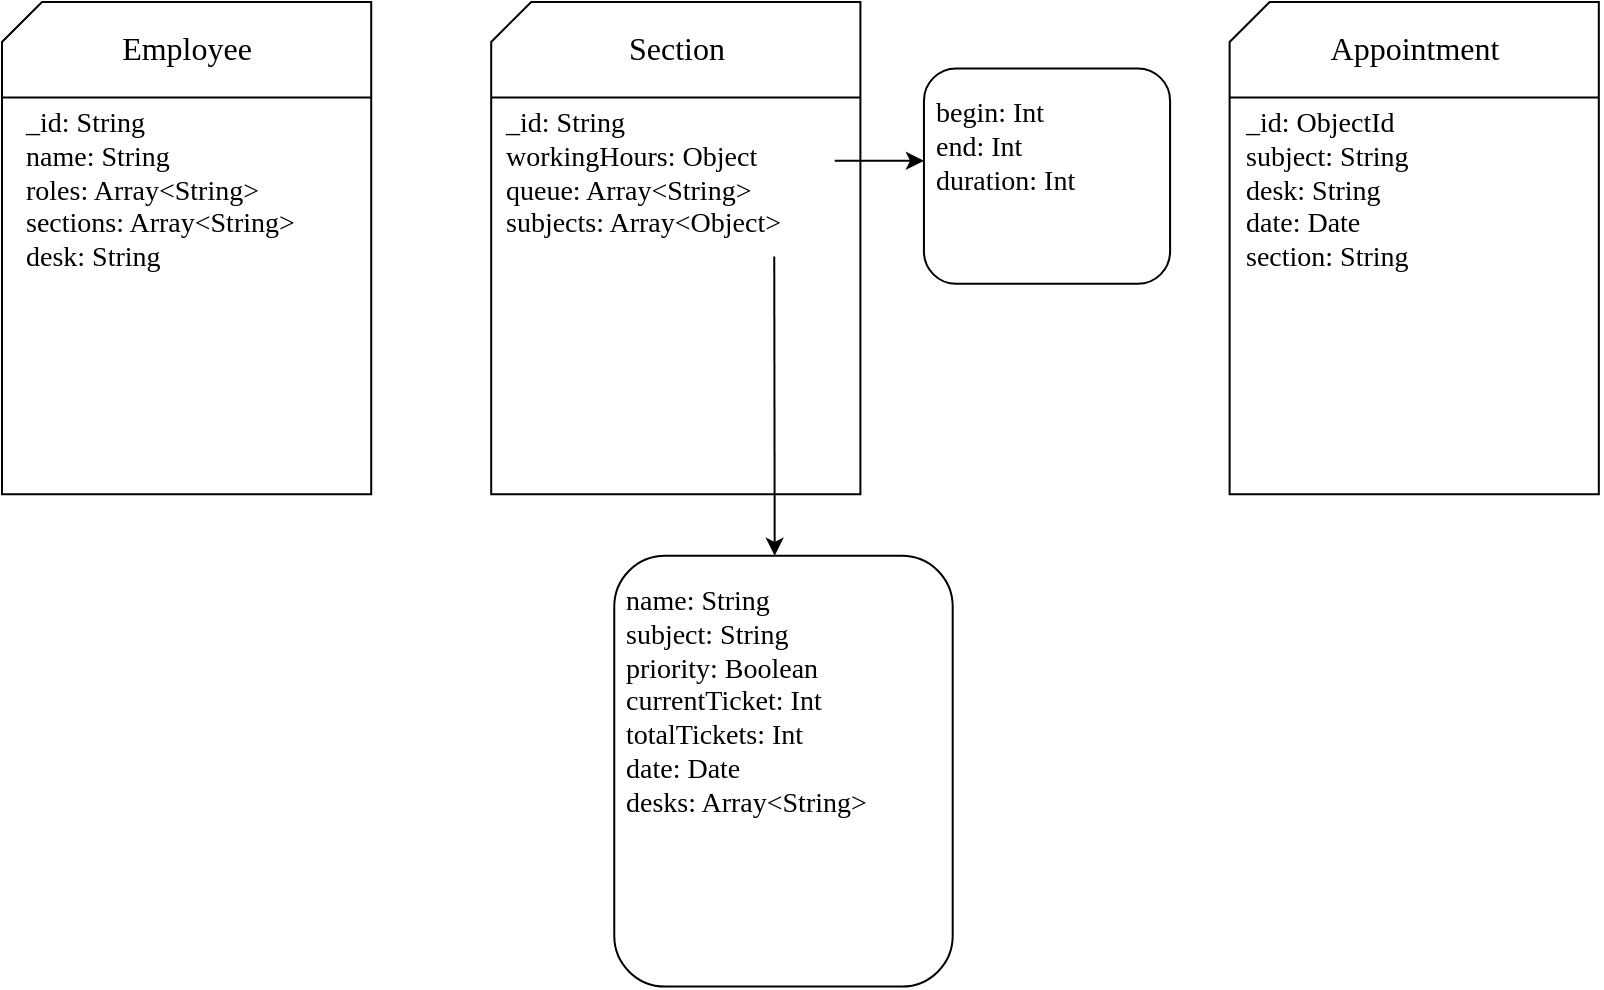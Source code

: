 <mxfile version="14.6.13" type="device" pages="2"><diagram id="72kFQTjzaicqqaD0A5KU" name="Page-2"><mxGraphModel dx="488" dy="282" grid="1" gridSize="10" guides="1" tooltips="1" connect="1" arrows="1" fold="1" page="1" pageScale="1" pageWidth="850" pageHeight="1100" math="0" shadow="0"><root><mxCell id="h0LkPwdTdKEwU0u6_0LF-0"/><mxCell id="h0LkPwdTdKEwU0u6_0LF-1" parent="h0LkPwdTdKEwU0u6_0LF-0"/><mxCell id="b9SBnPHd5xQpU-NVBTw0-0" value="" style="group;aspect=fixed;" vertex="1" connectable="0" parent="h0LkPwdTdKEwU0u6_0LF-1"><mxGeometry x="20" y="80" width="798.41" height="492.27" as="geometry"/></mxCell><mxCell id="h0LkPwdTdKEwU0u6_0LF-2" value="" style="shape=card;whiteSpace=wrap;html=1;align=left;size=20;" parent="b9SBnPHd5xQpU-NVBTw0-0" vertex="1"><mxGeometry width="184.603" height="246.135" as="geometry"/></mxCell><mxCell id="h0LkPwdTdKEwU0u6_0LF-3" value="" style="endArrow=none;html=1;entryX=0;entryY=0;entryDx=0;entryDy=20;entryPerimeter=0;exitX=1;exitY=0.125;exitDx=0;exitDy=0;exitPerimeter=0;" parent="b9SBnPHd5xQpU-NVBTw0-0" edge="1"><mxGeometry width="50" height="50" relative="1" as="geometry"><mxPoint x="184.603" y="47.689" as="sourcePoint"/><mxPoint y="47.689" as="targetPoint"/></mxGeometry></mxCell><mxCell id="h0LkPwdTdKEwU0u6_0LF-4" value="&lt;font face=&quot;Verdana&quot; style=&quot;font-size: 16px;&quot;&gt;Employee&lt;/font&gt;" style="text;html=1;strokeColor=none;fillColor=none;align=center;verticalAlign=middle;whiteSpace=wrap;rounded=0;fontSize=16;" parent="b9SBnPHd5xQpU-NVBTw0-0" vertex="1"><mxGeometry width="184.603" height="46.15" as="geometry"/></mxCell><mxCell id="h0LkPwdTdKEwU0u6_0LF-5" value="&lt;font style=&quot;font-size: 14px;&quot;&gt;_id: String&lt;br style=&quot;font-size: 14px;&quot;&gt;name: String&lt;br style=&quot;font-size: 14px;&quot;&gt;roles: Array&amp;lt;String&amp;gt;&lt;br style=&quot;font-size: 14px;&quot;&gt;sections: Array&amp;lt;String&amp;gt;&lt;br style=&quot;font-size: 14px;&quot;&gt;desk: String&lt;br style=&quot;font-size: 14px;&quot;&gt;&lt;/font&gt;" style="text;html=1;strokeColor=none;fillColor=none;align=left;verticalAlign=top;whiteSpace=wrap;rounded=0;fontFamily=Verdana;fontSize=14;" parent="b9SBnPHd5xQpU-NVBTw0-0" vertex="1"><mxGeometry x="10" y="46.15" width="174.6" height="199.98" as="geometry"/></mxCell><mxCell id="h0LkPwdTdKEwU0u6_0LF-6" value="" style="shape=card;whiteSpace=wrap;html=1;align=left;size=20;" parent="b9SBnPHd5xQpU-NVBTw0-0" vertex="1"><mxGeometry x="244.6" width="184.603" height="246.135" as="geometry"/></mxCell><mxCell id="h0LkPwdTdKEwU0u6_0LF-7" value="" style="endArrow=none;html=1;entryX=0;entryY=0;entryDx=0;entryDy=20;entryPerimeter=0;exitX=1;exitY=0.125;exitDx=0;exitDy=0;exitPerimeter=0;" parent="b9SBnPHd5xQpU-NVBTw0-0" edge="1"><mxGeometry width="50" height="50" relative="1" as="geometry"><mxPoint x="429.203" y="47.689" as="sourcePoint"/><mxPoint x="244.6" y="47.689" as="targetPoint"/></mxGeometry></mxCell><mxCell id="h0LkPwdTdKEwU0u6_0LF-8" value="&lt;font face=&quot;Verdana&quot; style=&quot;font-size: 16px;&quot;&gt;Section&lt;/font&gt;" style="text;html=1;strokeColor=none;fillColor=none;align=center;verticalAlign=middle;whiteSpace=wrap;rounded=0;fontSize=16;" parent="b9SBnPHd5xQpU-NVBTw0-0" vertex="1"><mxGeometry x="244.6" width="184.603" height="46.15" as="geometry"/></mxCell><mxCell id="h0LkPwdTdKEwU0u6_0LF-9" value="&lt;font style=&quot;font-size: 14px;&quot;&gt;_id: String&lt;br style=&quot;font-size: 14px;&quot;&gt;workingHours: Object&lt;br style=&quot;font-size: 14px;&quot;&gt;queue: Array&amp;lt;String&amp;gt;&lt;br style=&quot;font-size: 14px;&quot;&gt;subjects: Array&amp;lt;Object&amp;gt;&lt;br style=&quot;font-size: 14px;&quot;&gt;&lt;/font&gt;" style="text;html=1;strokeColor=none;fillColor=none;align=left;verticalAlign=top;whiteSpace=wrap;rounded=0;fontFamily=Verdana;fontSize=14;" parent="b9SBnPHd5xQpU-NVBTw0-0" vertex="1"><mxGeometry x="250" y="46.15" width="179.2" height="199.98" as="geometry"/></mxCell><mxCell id="h0LkPwdTdKEwU0u6_0LF-10" value="" style="shape=card;whiteSpace=wrap;html=1;align=left;size=20;" parent="b9SBnPHd5xQpU-NVBTw0-0" vertex="1"><mxGeometry x="613.807" width="184.603" height="246.135" as="geometry"/></mxCell><mxCell id="h0LkPwdTdKEwU0u6_0LF-11" value="" style="endArrow=none;html=1;entryX=0;entryY=0;entryDx=0;entryDy=20;entryPerimeter=0;exitX=1;exitY=0.125;exitDx=0;exitDy=0;exitPerimeter=0;" parent="b9SBnPHd5xQpU-NVBTw0-0" edge="1"><mxGeometry width="50" height="50" relative="1" as="geometry"><mxPoint x="798.41" y="47.689" as="sourcePoint"/><mxPoint x="613.807" y="47.689" as="targetPoint"/></mxGeometry></mxCell><mxCell id="h0LkPwdTdKEwU0u6_0LF-12" value="&lt;font face=&quot;Verdana&quot; style=&quot;font-size: 16px;&quot;&gt;Appointment&lt;/font&gt;" style="text;html=1;strokeColor=none;fillColor=none;align=center;verticalAlign=middle;whiteSpace=wrap;rounded=0;fontSize=16;" parent="b9SBnPHd5xQpU-NVBTw0-0" vertex="1"><mxGeometry x="613.807" width="184.603" height="46.15" as="geometry"/></mxCell><mxCell id="h0LkPwdTdKEwU0u6_0LF-13" value="&lt;font style=&quot;font-size: 14px;&quot;&gt;_id: ObjectId&lt;br style=&quot;font-size: 14px;&quot;&gt;subject: String&lt;br style=&quot;font-size: 14px;&quot;&gt;desk: String&lt;br style=&quot;font-size: 14px;&quot;&gt;date: Date&lt;br style=&quot;font-size: 14px;&quot;&gt;section: String&lt;br style=&quot;font-size: 14px;&quot;&gt;&lt;/font&gt;" style="text;html=1;strokeColor=none;fillColor=none;align=left;verticalAlign=top;whiteSpace=wrap;rounded=0;fontFamily=Verdana;fontSize=14;" parent="b9SBnPHd5xQpU-NVBTw0-0" vertex="1"><mxGeometry x="620" y="46.15" width="178.41" height="199.98" as="geometry"/></mxCell><mxCell id="h0LkPwdTdKEwU0u6_0LF-18" value="&lt;font style=&quot;font-size: 14px;&quot;&gt;begin: Int&lt;br style=&quot;font-size: 14px;&quot;&gt;end: Int&lt;br style=&quot;font-size: 14px;&quot;&gt;duration: Int&lt;/font&gt;" style="rounded=1;whiteSpace=wrap;html=1;fontFamily=Verdana;align=left;verticalAlign=top;spacingTop=8;spacingLeft=4;fontSize=14;" parent="b9SBnPHd5xQpU-NVBTw0-0" vertex="1"><mxGeometry x="460.97" y="33.225" width="123.069" height="107.684" as="geometry"/></mxCell><mxCell id="h0LkPwdTdKEwU0u6_0LF-20" value="" style="endArrow=classic;html=1;" parent="b9SBnPHd5xQpU-NVBTw0-0" edge="1"><mxGeometry width="50" height="50" relative="1" as="geometry"><mxPoint x="416.358" y="79.376" as="sourcePoint"/><mxPoint x="460.97" y="79.376" as="targetPoint"/></mxGeometry></mxCell><mxCell id="h0LkPwdTdKEwU0u6_0LF-21" value="" style="endArrow=classic;html=1;entryX=0.474;entryY=0;entryDx=0;entryDy=0;entryPerimeter=0;" parent="b9SBnPHd5xQpU-NVBTw0-0" edge="1" target="h0LkPwdTdKEwU0u6_0LF-22"><mxGeometry width="50" height="50" relative="1" as="geometry"><mxPoint x="386.129" y="127.218" as="sourcePoint"/><mxPoint x="386.129" y="234.902" as="targetPoint"/></mxGeometry></mxCell><mxCell id="h0LkPwdTdKEwU0u6_0LF-22" value="&lt;font style=&quot;font-size: 14px;&quot;&gt;name: String&lt;br style=&quot;font-size: 14px;&quot;&gt;subject: String&lt;br style=&quot;font-size: 14px;&quot;&gt;priority: Boolean&lt;br style=&quot;font-size: 14px;&quot;&gt;currentTicket: Int&lt;br style=&quot;font-size: 14px;&quot;&gt;totalTickets: Int&lt;br style=&quot;font-size: 14px;&quot;&gt;date: Date&lt;br style=&quot;font-size: 14px;&quot;&gt;desks: Array&amp;lt;String&amp;gt;&lt;/font&gt;" style="rounded=1;whiteSpace=wrap;html=1;fontFamily=Verdana;align=left;verticalAlign=top;spacingTop=8;spacingLeft=4;fontSize=14;" parent="b9SBnPHd5xQpU-NVBTw0-0" vertex="1"><mxGeometry x="306.134" y="276.902" width="169.22" height="215.368" as="geometry"/></mxCell></root></mxGraphModel></diagram><diagram id="7xfP2NXhJGa2MIKvEdnf" name="Page-1"><mxGraphModel dx="853" dy="493" grid="1" gridSize="10" guides="1" tooltips="1" connect="1" arrows="1" fold="1" page="1" pageScale="1" pageWidth="1169" pageHeight="827" math="0" shadow="0"><root><mxCell id="0"/><mxCell id="1" parent="0"/><mxCell id="7HOpr59rsEKOB2kJinZ7-8" value="" style="shape=card;whiteSpace=wrap;html=1;align=left;size=20;" parent="1" vertex="1"><mxGeometry x="320" y="80" width="120" height="160" as="geometry"/></mxCell><mxCell id="7HOpr59rsEKOB2kJinZ7-9" value="" style="endArrow=none;html=1;entryX=0;entryY=0;entryDx=0;entryDy=20;entryPerimeter=0;exitX=1;exitY=0.125;exitDx=0;exitDy=0;exitPerimeter=0;" parent="1" edge="1"><mxGeometry width="50" height="50" relative="1" as="geometry"><mxPoint x="440.0" y="111" as="sourcePoint"/><mxPoint x="320" y="111" as="targetPoint"/></mxGeometry></mxCell><mxCell id="7HOpr59rsEKOB2kJinZ7-10" value="&lt;font face=&quot;Verdana&quot;&gt;Employee&lt;/font&gt;" style="text;html=1;strokeColor=none;fillColor=none;align=center;verticalAlign=middle;whiteSpace=wrap;rounded=0;" parent="1" vertex="1"><mxGeometry x="320" y="80" width="120" height="30" as="geometry"/></mxCell><mxCell id="7HOpr59rsEKOB2kJinZ7-11" value="&lt;font style=&quot;font-size: 9px&quot;&gt;_id: ObjectId&lt;br&gt;name: String&lt;br&gt;roles: Array&amp;lt;String&amp;gt;&lt;br&gt;password: String&lt;br&gt;&lt;/font&gt;" style="text;html=1;strokeColor=none;fillColor=none;align=left;verticalAlign=top;whiteSpace=wrap;rounded=0;fontFamily=Verdana;" parent="1" vertex="1"><mxGeometry x="330" y="110" width="110" height="130" as="geometry"/></mxCell><mxCell id="7HOpr59rsEKOB2kJinZ7-12" value="" style="shape=card;whiteSpace=wrap;html=1;align=left;size=20;" parent="1" vertex="1"><mxGeometry x="480" y="80" width="120" height="160" as="geometry"/></mxCell><mxCell id="7HOpr59rsEKOB2kJinZ7-13" value="" style="endArrow=none;html=1;entryX=0;entryY=0;entryDx=0;entryDy=20;entryPerimeter=0;exitX=1;exitY=0.125;exitDx=0;exitDy=0;exitPerimeter=0;" parent="1" edge="1"><mxGeometry width="50" height="50" relative="1" as="geometry"><mxPoint x="600.0" y="111" as="sourcePoint"/><mxPoint x="480" y="111" as="targetPoint"/></mxGeometry></mxCell><mxCell id="7HOpr59rsEKOB2kJinZ7-14" value="&lt;font face=&quot;Verdana&quot;&gt;Queue&lt;/font&gt;" style="text;html=1;strokeColor=none;fillColor=none;align=center;verticalAlign=middle;whiteSpace=wrap;rounded=0;" parent="1" vertex="1"><mxGeometry x="480" y="80" width="120" height="30" as="geometry"/></mxCell><mxCell id="7HOpr59rsEKOB2kJinZ7-15" value="&lt;font style=&quot;font-size: 9px&quot;&gt;_id: ObjectId&lt;br&gt;name: String&lt;br&gt;subject: String&lt;br&gt;priority: Bool&lt;br&gt;queueTicket: Ticket&lt;br&gt;&lt;/font&gt;" style="text;html=1;strokeColor=none;fillColor=none;align=left;verticalAlign=top;whiteSpace=wrap;rounded=0;fontFamily=Verdana;" parent="1" vertex="1"><mxGeometry x="490" y="110" width="110" height="130" as="geometry"/></mxCell><mxCell id="7HOpr59rsEKOB2kJinZ7-16" value="" style="shape=card;whiteSpace=wrap;html=1;align=left;size=20;" parent="1" vertex="1"><mxGeometry x="640" y="80" width="120" height="160" as="geometry"/></mxCell><mxCell id="7HOpr59rsEKOB2kJinZ7-17" value="" style="endArrow=none;html=1;entryX=0;entryY=0;entryDx=0;entryDy=20;entryPerimeter=0;exitX=1;exitY=0.125;exitDx=0;exitDy=0;exitPerimeter=0;" parent="1" edge="1"><mxGeometry width="50" height="50" relative="1" as="geometry"><mxPoint x="760.0" y="111" as="sourcePoint"/><mxPoint x="640" y="111" as="targetPoint"/></mxGeometry></mxCell><mxCell id="7HOpr59rsEKOB2kJinZ7-18" value="&lt;font face=&quot;Verdana&quot;&gt;Appointment&lt;/font&gt;" style="text;html=1;strokeColor=none;fillColor=none;align=center;verticalAlign=middle;whiteSpace=wrap;rounded=0;" parent="1" vertex="1"><mxGeometry x="640" y="80" width="120" height="30" as="geometry"/></mxCell><mxCell id="7HOpr59rsEKOB2kJinZ7-19" value="&lt;font style=&quot;font-size: 9px&quot;&gt;_id: ObjectId&lt;br&gt;subject: String&lt;br&gt;desk: String&lt;br&gt;&lt;/font&gt;&lt;font style=&quot;font-size: 9px&quot;&gt;appointments:&lt;br&gt;&lt;/font&gt;&lt;font style=&quot;font-size: 9px&quot;&gt;&amp;nbsp; &amp;nbsp; Array&amp;lt;Object&amp;gt;&lt;/font&gt;" style="text;html=1;strokeColor=none;fillColor=none;align=left;verticalAlign=top;whiteSpace=wrap;rounded=0;fontFamily=Verdana;" parent="1" vertex="1"><mxGeometry x="650" y="110" width="110" height="130" as="geometry"/></mxCell><mxCell id="7HOpr59rsEKOB2kJinZ7-20" value="" style="shape=card;whiteSpace=wrap;html=1;align=left;size=20;" parent="1" vertex="1"><mxGeometry x="800" y="80" width="120" height="160" as="geometry"/></mxCell><mxCell id="7HOpr59rsEKOB2kJinZ7-21" value="" style="endArrow=none;html=1;entryX=0;entryY=0;entryDx=0;entryDy=20;entryPerimeter=0;exitX=1;exitY=0.125;exitDx=0;exitDy=0;exitPerimeter=0;" parent="1" edge="1"><mxGeometry width="50" height="50" relative="1" as="geometry"><mxPoint x="920.0" y="111" as="sourcePoint"/><mxPoint x="800" y="111" as="targetPoint"/></mxGeometry></mxCell><mxCell id="7HOpr59rsEKOB2kJinZ7-22" value="&lt;font face=&quot;Verdana&quot;&gt;Ticket&lt;/font&gt;" style="text;html=1;strokeColor=none;fillColor=none;align=center;verticalAlign=middle;whiteSpace=wrap;rounded=0;" parent="1" vertex="1"><mxGeometry x="800" y="80" width="120" height="30" as="geometry"/></mxCell><mxCell id="7HOpr59rsEKOB2kJinZ7-23" value="&lt;font style=&quot;font-size: 9px&quot;&gt;date: ObjectId&lt;br&gt;nrTotalTickets: Int&lt;br&gt;nrTicketsAnswered: Int&lt;br&gt;&lt;/font&gt;" style="text;html=1;strokeColor=none;fillColor=none;align=left;verticalAlign=top;whiteSpace=wrap;rounded=0;fontFamily=Verdana;" parent="1" vertex="1"><mxGeometry x="810" y="110" width="110" height="130" as="geometry"/></mxCell><mxCell id="7HOpr59rsEKOB2kJinZ7-26" value="&lt;font style=&quot;font-size: 9px&quot;&gt;id: ObjectId&lt;br&gt;date: Date&lt;/font&gt;" style="rounded=1;whiteSpace=wrap;html=1;fontFamily=Verdana;align=left;verticalAlign=top;spacingTop=8;spacingLeft=4;" parent="1" vertex="1"><mxGeometry x="696" y="280" width="90" height="90" as="geometry"/></mxCell><mxCell id="7HOpr59rsEKOB2kJinZ7-27" value="" style="endArrow=classic;html=1;fontFamily=Verdana;" parent="1" edge="1"><mxGeometry width="50" height="50" relative="1" as="geometry"><mxPoint x="726" y="186" as="sourcePoint"/><mxPoint x="740" y="280" as="targetPoint"/><Array as="points"><mxPoint x="790" y="210"/></Array></mxGeometry></mxCell></root></mxGraphModel></diagram></mxfile>